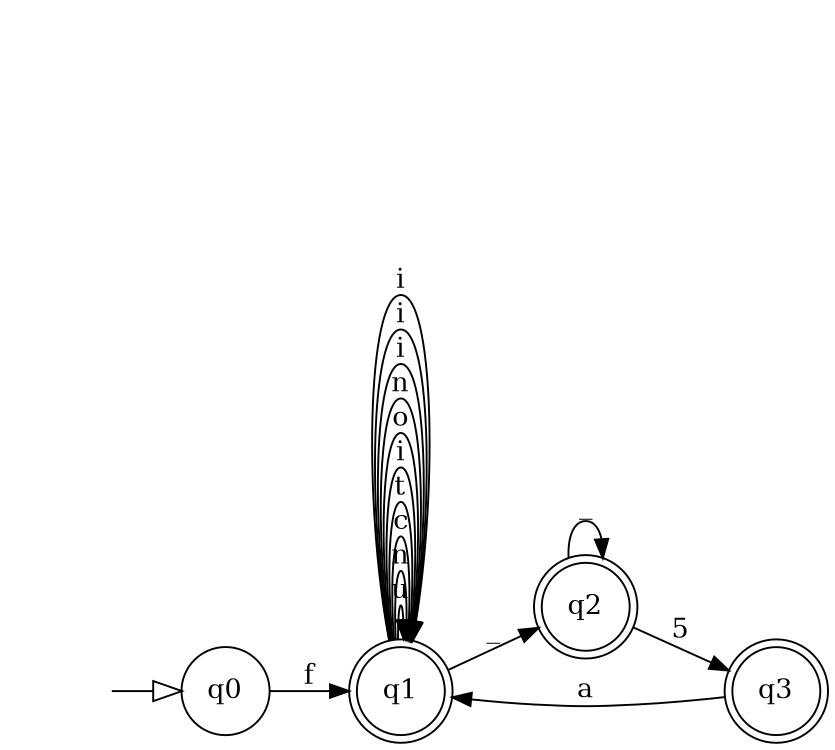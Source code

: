 digraph x {
	rankdir=LR size="8,5"
	node [shape=circle]
	q0
	node [shape=doublecircle]
	q1
	q1
	q1
	q1
	q1
	q1
	q1
	q1
	q2
	q2
	q3
	q1
	q1
	q1
	q1
	q0 -> q1 [label=f]
	q1 -> q1 [label=u]
	q1 -> q1 [label=n]
	q1 -> q1 [label=c]
	q1 -> q1 [label=t]
	q1 -> q1 [label=i]
	q1 -> q1 [label=o]
	q1 -> q1 [label=n]
	q1 -> q2 [label=_]
	q1 -> q1 [label=i]
	q1 -> q1 [label=i]
	q1 -> q1 [label=i]
	q2 -> q2 [label=_]
	q2 -> q3 [label=5]
	q3 -> q1 [label=a]
	node [shape=none]
	edge [arrowhead=empty arrowsize=1.5]
	"" -> q0
}
